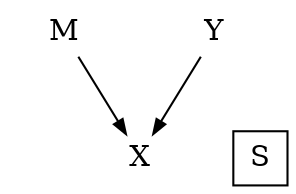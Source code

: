 Digraph g{
    edge [arrowsize=0.7];
    node [shape="plaintext", height=0];
    margin = 0;
    M -> X;
    Y -> X;
    S [shape="square"];
    {
        rank="same";
        X;
        S;
    }
}
